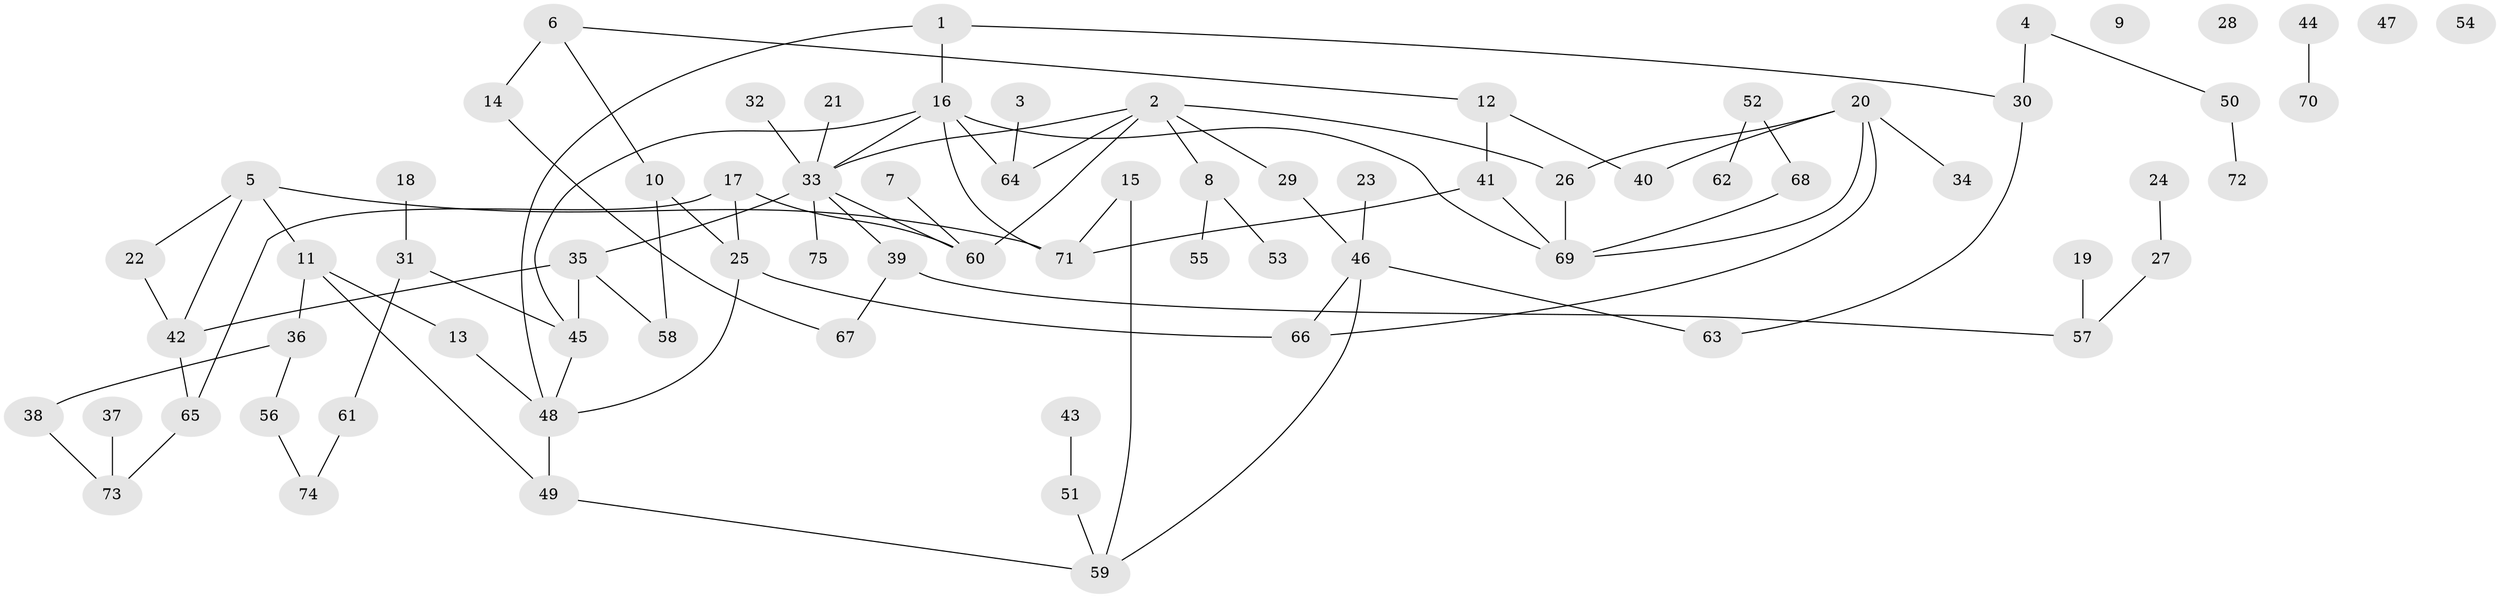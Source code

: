 // coarse degree distribution, {3: 0.23076923076923078, 7: 0.038461538461538464, 1: 0.25, 6: 0.07692307692307693, 0: 0.09615384615384616, 4: 0.09615384615384616, 5: 0.057692307692307696, 2: 0.15384615384615385}
// Generated by graph-tools (version 1.1) at 2025/16/03/04/25 18:16:35]
// undirected, 75 vertices, 93 edges
graph export_dot {
graph [start="1"]
  node [color=gray90,style=filled];
  1;
  2;
  3;
  4;
  5;
  6;
  7;
  8;
  9;
  10;
  11;
  12;
  13;
  14;
  15;
  16;
  17;
  18;
  19;
  20;
  21;
  22;
  23;
  24;
  25;
  26;
  27;
  28;
  29;
  30;
  31;
  32;
  33;
  34;
  35;
  36;
  37;
  38;
  39;
  40;
  41;
  42;
  43;
  44;
  45;
  46;
  47;
  48;
  49;
  50;
  51;
  52;
  53;
  54;
  55;
  56;
  57;
  58;
  59;
  60;
  61;
  62;
  63;
  64;
  65;
  66;
  67;
  68;
  69;
  70;
  71;
  72;
  73;
  74;
  75;
  1 -- 16;
  1 -- 30;
  1 -- 48;
  2 -- 8;
  2 -- 26;
  2 -- 29;
  2 -- 33;
  2 -- 60;
  2 -- 64;
  3 -- 64;
  4 -- 30;
  4 -- 50;
  5 -- 11;
  5 -- 22;
  5 -- 42;
  5 -- 71;
  6 -- 10;
  6 -- 12;
  6 -- 14;
  7 -- 60;
  8 -- 53;
  8 -- 55;
  10 -- 25;
  10 -- 58;
  11 -- 13;
  11 -- 36;
  11 -- 49;
  12 -- 40;
  12 -- 41;
  13 -- 48;
  14 -- 67;
  15 -- 59;
  15 -- 71;
  16 -- 33;
  16 -- 45;
  16 -- 64;
  16 -- 69;
  16 -- 71;
  17 -- 25;
  17 -- 60;
  17 -- 65;
  18 -- 31;
  19 -- 57;
  20 -- 26;
  20 -- 34;
  20 -- 40;
  20 -- 66;
  20 -- 69;
  21 -- 33;
  22 -- 42;
  23 -- 46;
  24 -- 27;
  25 -- 48;
  25 -- 66;
  26 -- 69;
  27 -- 57;
  29 -- 46;
  30 -- 63;
  31 -- 45;
  31 -- 61;
  32 -- 33;
  33 -- 35;
  33 -- 39;
  33 -- 60;
  33 -- 75;
  35 -- 42;
  35 -- 45;
  35 -- 58;
  36 -- 38;
  36 -- 56;
  37 -- 73;
  38 -- 73;
  39 -- 57;
  39 -- 67;
  41 -- 69;
  41 -- 71;
  42 -- 65;
  43 -- 51;
  44 -- 70;
  45 -- 48;
  46 -- 59;
  46 -- 63;
  46 -- 66;
  48 -- 49;
  49 -- 59;
  50 -- 72;
  51 -- 59;
  52 -- 62;
  52 -- 68;
  56 -- 74;
  61 -- 74;
  65 -- 73;
  68 -- 69;
}
